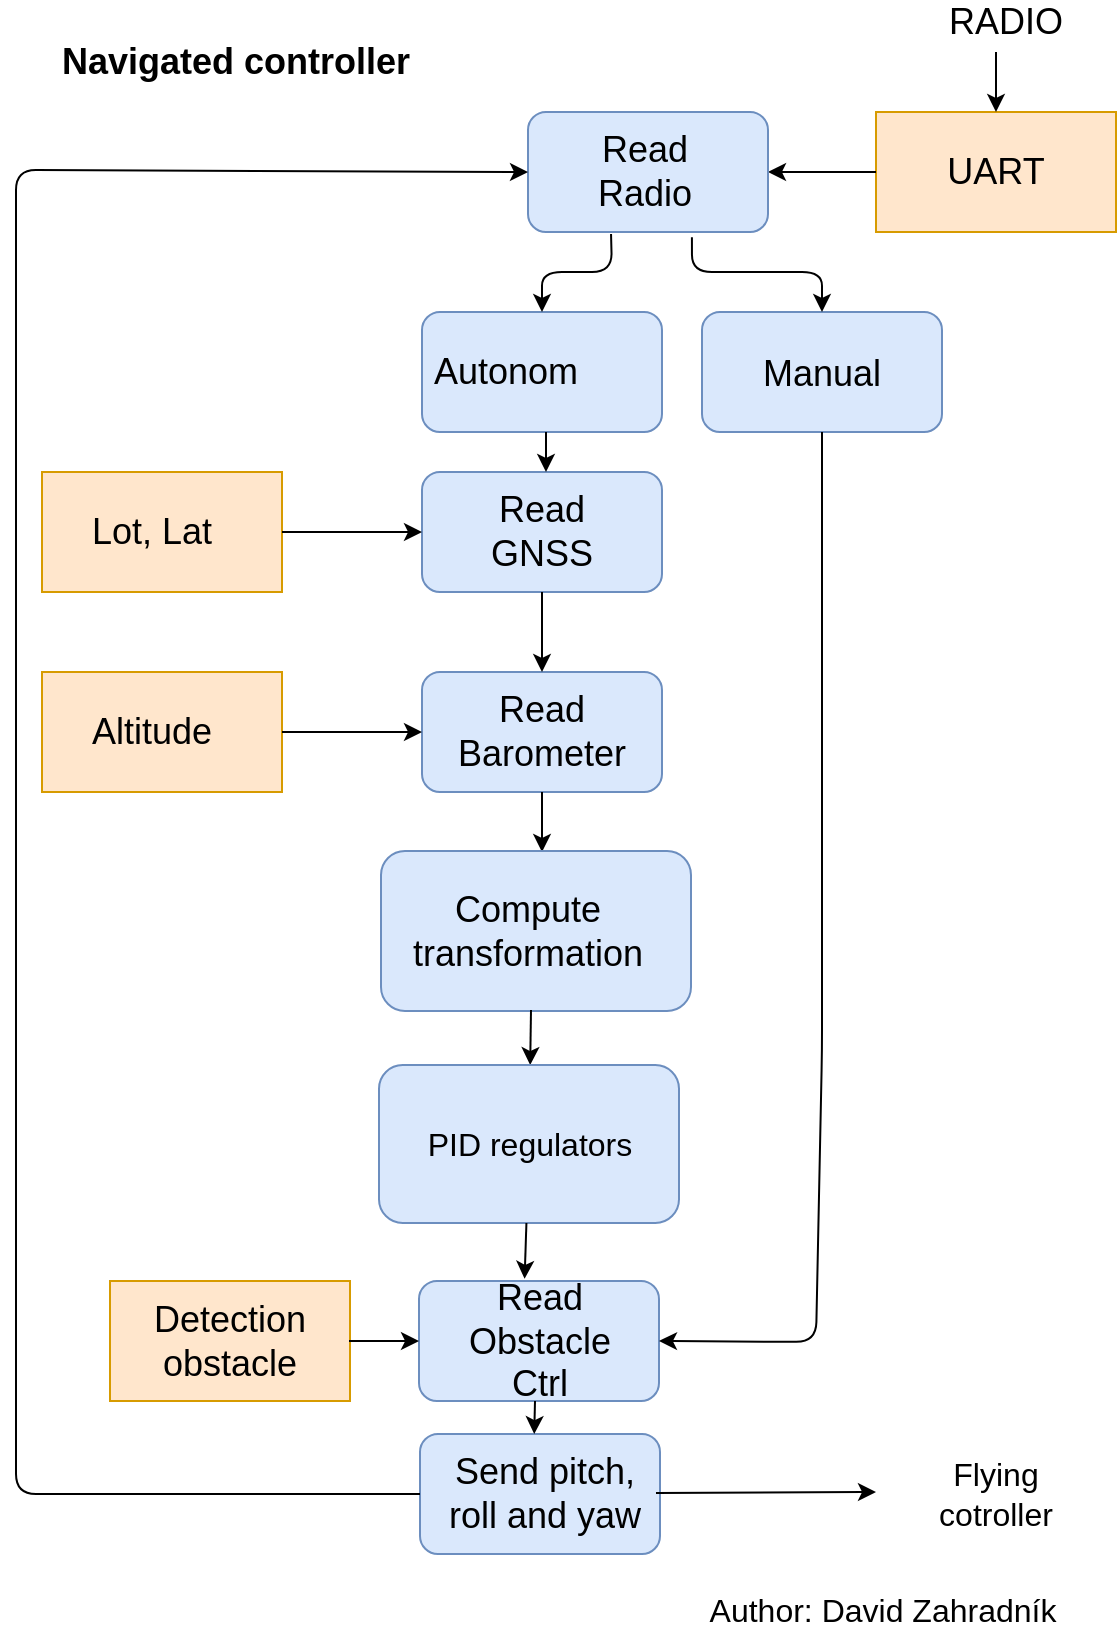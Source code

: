 <mxfile version="10.6.6" type="device"><diagram id="xAo_21kwnPCvGGwEMOBH" name="Page-1"><mxGraphModel dx="3780" dy="1920" grid="1" gridSize="10" guides="1" tooltips="1" connect="1" arrows="1" fold="1" page="1" pageScale="1" pageWidth="583" pageHeight="827" math="0" shadow="0"><root><mxCell id="0"/><mxCell id="1" parent="0"/><mxCell id="x9TfYi8xu16P-HhCGY_M-1" value="Navigated controller" style="text;html=1;strokeColor=none;fillColor=none;align=center;verticalAlign=middle;whiteSpace=wrap;rounded=0;fontSize=18;fontStyle=1" parent="1" vertex="1"><mxGeometry x="40" y="21" width="200" height="30" as="geometry"/></mxCell><mxCell id="x9TfYi8xu16P-HhCGY_M-2" value="UART" style="rounded=0;whiteSpace=wrap;html=1;fontSize=18;fillColor=#ffe6cc;strokeColor=#d79b00;" parent="1" vertex="1"><mxGeometry x="460" y="61" width="120" height="60" as="geometry"/></mxCell><mxCell id="x9TfYi8xu16P-HhCGY_M-3" value="" style="rounded=1;whiteSpace=wrap;html=1;fontSize=18;fillColor=#dae8fc;strokeColor=#6c8ebf;" parent="1" vertex="1"><mxGeometry x="233" y="241" width="120" height="60" as="geometry"/></mxCell><mxCell id="x9TfYi8xu16P-HhCGY_M-4" value="" style="rounded=0;whiteSpace=wrap;html=1;fontSize=18;fillColor=#ffe6cc;strokeColor=#d79b00;" parent="1" vertex="1"><mxGeometry x="43" y="241" width="120" height="60" as="geometry"/></mxCell><mxCell id="x9TfYi8xu16P-HhCGY_M-5" value="" style="rounded=1;whiteSpace=wrap;html=1;fontSize=18;fillColor=#dae8fc;strokeColor=#6c8ebf;" parent="1" vertex="1"><mxGeometry x="233" y="341" width="120" height="60" as="geometry"/></mxCell><mxCell id="x9TfYi8xu16P-HhCGY_M-6" value="" style="rounded=0;whiteSpace=wrap;html=1;fontSize=18;fillColor=#ffe6cc;strokeColor=#d79b00;" parent="1" vertex="1"><mxGeometry x="43" y="341" width="120" height="60" as="geometry"/></mxCell><mxCell id="x9TfYi8xu16P-HhCGY_M-7" value="Lot, Lat" style="text;html=1;strokeColor=none;fillColor=none;align=center;verticalAlign=middle;whiteSpace=wrap;rounded=0;fontSize=18;" parent="1" vertex="1"><mxGeometry x="63" y="261" width="70" height="20" as="geometry"/></mxCell><mxCell id="x9TfYi8xu16P-HhCGY_M-8" value="Altitude" style="text;html=1;strokeColor=none;fillColor=none;align=center;verticalAlign=middle;whiteSpace=wrap;rounded=0;fontSize=18;" parent="1" vertex="1"><mxGeometry x="78" y="361" width="40" height="20" as="geometry"/></mxCell><mxCell id="x9TfYi8xu16P-HhCGY_M-9" value="Read GNSS" style="text;html=1;strokeColor=none;fillColor=none;align=center;verticalAlign=middle;whiteSpace=wrap;rounded=0;fontSize=18;" parent="1" vertex="1"><mxGeometry x="273" y="261" width="40" height="20" as="geometry"/></mxCell><mxCell id="x9TfYi8xu16P-HhCGY_M-10" value="Read Barometer" style="text;html=1;strokeColor=none;fillColor=none;align=center;verticalAlign=middle;whiteSpace=wrap;rounded=0;fontSize=18;" parent="1" vertex="1"><mxGeometry x="253" y="361" width="80" height="20" as="geometry"/></mxCell><mxCell id="x9TfYi8xu16P-HhCGY_M-11" value="" style="rounded=1;whiteSpace=wrap;html=1;fontSize=18;fillColor=#dae8fc;strokeColor=#6c8ebf;" parent="1" vertex="1"><mxGeometry x="231.5" y="645.5" width="120" height="60" as="geometry"/></mxCell><mxCell id="x9TfYi8xu16P-HhCGY_M-12" value="" style="rounded=0;whiteSpace=wrap;html=1;fontSize=18;fillColor=#ffe6cc;strokeColor=#d79b00;" parent="1" vertex="1"><mxGeometry x="77" y="645.5" width="120" height="60" as="geometry"/></mxCell><mxCell id="x9TfYi8xu16P-HhCGY_M-13" value="Detection obstacle" style="text;html=1;strokeColor=none;fillColor=none;align=center;verticalAlign=middle;whiteSpace=wrap;rounded=0;fontSize=18;" parent="1" vertex="1"><mxGeometry x="117" y="665.5" width="40" height="20" as="geometry"/></mxCell><mxCell id="x9TfYi8xu16P-HhCGY_M-14" value="Read Obstacle Ctrl" style="text;html=1;strokeColor=none;fillColor=none;align=center;verticalAlign=middle;whiteSpace=wrap;rounded=0;fontSize=18;" parent="1" vertex="1"><mxGeometry x="251.5" y="665.5" width="80" height="20" as="geometry"/></mxCell><mxCell id="x9TfYi8xu16P-HhCGY_M-15" value="" style="endArrow=classic;html=1;fontSize=18;exitX=1;exitY=0.5;exitDx=0;exitDy=0;" parent="1" source="x9TfYi8xu16P-HhCGY_M-4" target="x9TfYi8xu16P-HhCGY_M-3" edge="1"><mxGeometry width="50" height="50" relative="1" as="geometry"><mxPoint x="143" y="291" as="sourcePoint"/><mxPoint x="193" y="241" as="targetPoint"/></mxGeometry></mxCell><mxCell id="x9TfYi8xu16P-HhCGY_M-16" value="" style="endArrow=classic;html=1;fontSize=18;entryX=0;entryY=0.5;entryDx=0;entryDy=0;exitX=1;exitY=0.5;exitDx=0;exitDy=0;" parent="1" source="x9TfYi8xu16P-HhCGY_M-6" edge="1" target="x9TfYi8xu16P-HhCGY_M-5"><mxGeometry width="50" height="50" relative="1" as="geometry"><mxPoint x="440" y="371" as="sourcePoint"/><mxPoint x="360" y="371" as="targetPoint"/></mxGeometry></mxCell><mxCell id="x9TfYi8xu16P-HhCGY_M-17" value="" style="endArrow=classic;html=1;fontSize=18;" parent="1" edge="1"><mxGeometry width="50" height="50" relative="1" as="geometry"><mxPoint x="196.5" y="675.5" as="sourcePoint"/><mxPoint x="231.5" y="675.55" as="targetPoint"/></mxGeometry></mxCell><mxCell id="x9TfYi8xu16P-HhCGY_M-18" value="" style="endArrow=classic;html=1;fontSize=18;entryX=1;entryY=0.5;entryDx=0;entryDy=0;" parent="1" source="x9TfYi8xu16P-HhCGY_M-2" target="3daZT3sMBFWmRPc2dDIx-7" edge="1"><mxGeometry width="50" height="50" relative="1" as="geometry"><mxPoint x="256.5" y="121" as="sourcePoint"/><mxPoint x="486.5" y="91" as="targetPoint"/></mxGeometry></mxCell><mxCell id="x9TfYi8xu16P-HhCGY_M-19" value="" style="endArrow=classic;html=1;fontSize=18;entryX=0.5;entryY=0;entryDx=0;entryDy=0;exitX=0.5;exitY=1;exitDx=0;exitDy=0;" parent="1" source="x9TfYi8xu16P-HhCGY_M-3" target="x9TfYi8xu16P-HhCGY_M-5" edge="1"><mxGeometry width="50" height="50" relative="1" as="geometry"><mxPoint x="313" y="331" as="sourcePoint"/><mxPoint x="302.857" y="250.857" as="targetPoint"/></mxGeometry></mxCell><mxCell id="x9TfYi8xu16P-HhCGY_M-20" value="" style="endArrow=classic;html=1;fontSize=18;exitX=0.5;exitY=1;exitDx=0;exitDy=0;" parent="1" edge="1"><mxGeometry width="50" height="50" relative="1" as="geometry"><mxPoint x="293" y="401" as="sourcePoint"/><mxPoint x="293" y="431" as="targetPoint"/></mxGeometry></mxCell><mxCell id="x9TfYi8xu16P-HhCGY_M-22" value="" style="endArrow=classic;html=1;fontSize=18;entryX=0.5;entryY=0;entryDx=0;entryDy=0;" parent="1" target="x9TfYi8xu16P-HhCGY_M-2" edge="1"><mxGeometry width="50" height="50" relative="1" as="geometry"><mxPoint x="520" y="31" as="sourcePoint"/><mxPoint x="499.857" y="90.857" as="targetPoint"/></mxGeometry></mxCell><mxCell id="x9TfYi8xu16P-HhCGY_M-23" value="RADIO" style="text;html=1;strokeColor=none;fillColor=none;align=center;verticalAlign=middle;whiteSpace=wrap;rounded=0;fontSize=18;" parent="1" vertex="1"><mxGeometry x="490" y="11" width="70" height="10" as="geometry"/></mxCell><mxCell id="x9TfYi8xu16P-HhCGY_M-25" value="" style="rounded=1;whiteSpace=wrap;html=1;fontSize=18;fillColor=#dae8fc;strokeColor=#6c8ebf;" parent="1" vertex="1"><mxGeometry x="212.5" y="430.5" width="155" height="80" as="geometry"/></mxCell><mxCell id="x9TfYi8xu16P-HhCGY_M-26" value="Compute transformation" style="text;html=1;strokeColor=none;fillColor=none;align=center;verticalAlign=middle;whiteSpace=wrap;rounded=0;fontSize=18;" parent="1" vertex="1"><mxGeometry x="240" y="460.5" width="92" height="20" as="geometry"/></mxCell><mxCell id="x9TfYi8xu16P-HhCGY_M-30" value="" style="endArrow=classic;html=1;fontSize=18;" parent="1" target="x9TfYi8xu16P-HhCGY_M-38" edge="1"><mxGeometry width="50" height="50" relative="1" as="geometry"><mxPoint x="287.5" y="510" as="sourcePoint"/><mxPoint x="287.5" y="577" as="targetPoint"/></mxGeometry></mxCell><mxCell id="x9TfYi8xu16P-HhCGY_M-38" value="&lt;span style=&quot;font-size: 16px&quot;&gt;PID regulators&lt;/span&gt;" style="rounded=1;whiteSpace=wrap;html=1;strokeWidth=1;fontSize=16;fillColor=#dae8fc;strokeColor=#6c8ebf;fontStyle=0" parent="1" vertex="1"><mxGeometry x="211.5" y="537.5" width="150" height="79" as="geometry"/></mxCell><mxCell id="x9TfYi8xu16P-HhCGY_M-48" value="" style="endArrow=classic;html=1;fontSize=16;fontStyle=0;entryX=0.44;entryY=-0.018;entryDx=0;entryDy=0;entryPerimeter=0;" parent="1" source="x9TfYi8xu16P-HhCGY_M-38" target="x9TfYi8xu16P-HhCGY_M-11" edge="1"><mxGeometry width="50" height="50" relative="1" as="geometry"><mxPoint x="291.815" y="619.5" as="sourcePoint"/><mxPoint x="291.5" y="645.5" as="targetPoint"/><Array as="points"/></mxGeometry></mxCell><mxCell id="x9TfYi8xu16P-HhCGY_M-49" value="Flying cotroller" style="text;html=1;strokeColor=none;fillColor=none;align=center;verticalAlign=middle;whiteSpace=wrap;rounded=0;fontSize=16;" parent="1" vertex="1"><mxGeometry x="480" y="742" width="80" height="20" as="geometry"/></mxCell><mxCell id="3daZT3sMBFWmRPc2dDIx-3" value="" style="rounded=1;whiteSpace=wrap;html=1;fontSize=18;fillColor=#dae8fc;strokeColor=#6c8ebf;" parent="1" vertex="1"><mxGeometry x="233" y="161" width="120" height="60" as="geometry"/></mxCell><mxCell id="3daZT3sMBFWmRPc2dDIx-4" value="Autonom" style="text;html=1;strokeColor=none;fillColor=none;align=center;verticalAlign=middle;whiteSpace=wrap;rounded=0;fontSize=18;" parent="1" vertex="1"><mxGeometry x="273" y="181" width="3" height="20" as="geometry"/></mxCell><mxCell id="3daZT3sMBFWmRPc2dDIx-5" value="" style="rounded=1;whiteSpace=wrap;html=1;fontSize=18;fillColor=#dae8fc;strokeColor=#6c8ebf;" parent="1" vertex="1"><mxGeometry x="373" y="161" width="120" height="60" as="geometry"/></mxCell><mxCell id="3daZT3sMBFWmRPc2dDIx-6" value="Manual" style="text;html=1;strokeColor=none;fillColor=none;align=center;verticalAlign=middle;whiteSpace=wrap;rounded=0;fontSize=18;" parent="1" vertex="1"><mxGeometry x="413" y="182" width="40" height="19" as="geometry"/></mxCell><mxCell id="3daZT3sMBFWmRPc2dDIx-7" value="" style="rounded=1;whiteSpace=wrap;html=1;fontSize=18;fillColor=#dae8fc;strokeColor=#6c8ebf;" parent="1" vertex="1"><mxGeometry x="286" y="61" width="120" height="60" as="geometry"/></mxCell><mxCell id="3daZT3sMBFWmRPc2dDIx-8" value="Read Radio" style="text;html=1;strokeColor=none;fillColor=none;align=center;verticalAlign=middle;whiteSpace=wrap;rounded=0;fontSize=18;" parent="1" vertex="1"><mxGeometry x="326" y="81" width="37" height="20" as="geometry"/></mxCell><mxCell id="3daZT3sMBFWmRPc2dDIx-9" value="" style="endArrow=classic;html=1;fontSize=18;entryX=0.5;entryY=0;entryDx=0;entryDy=0;exitX=0.346;exitY=1.016;exitDx=0;exitDy=0;exitPerimeter=0;" parent="1" source="3daZT3sMBFWmRPc2dDIx-7" target="3daZT3sMBFWmRPc2dDIx-3" edge="1"><mxGeometry width="50" height="50" relative="1" as="geometry"><mxPoint x="596.5" y="41" as="sourcePoint"/><mxPoint x="596.759" y="70.897" as="targetPoint"/><Array as="points"><mxPoint x="328" y="141"/><mxPoint x="293" y="141"/></Array></mxGeometry></mxCell><mxCell id="3daZT3sMBFWmRPc2dDIx-10" value="" style="endArrow=classic;html=1;fontSize=18;entryX=0.5;entryY=0;entryDx=0;entryDy=0;exitX=0.683;exitY=1.044;exitDx=0;exitDy=0;exitPerimeter=0;" parent="1" source="3daZT3sMBFWmRPc2dDIx-7" target="3daZT3sMBFWmRPc2dDIx-5" edge="1"><mxGeometry width="50" height="50" relative="1" as="geometry"><mxPoint x="384.345" y="132.276" as="sourcePoint"/><mxPoint x="302.966" y="170.897" as="targetPoint"/><Array as="points"><mxPoint x="368" y="141"/><mxPoint x="433" y="141"/></Array></mxGeometry></mxCell><mxCell id="3daZT3sMBFWmRPc2dDIx-12" value="" style="endArrow=classic;html=1;fontSize=18;" parent="1" edge="1"><mxGeometry width="50" height="50" relative="1" as="geometry"><mxPoint x="295" y="221" as="sourcePoint"/><mxPoint x="295" y="241" as="targetPoint"/><Array as="points"><mxPoint x="295" y="231"/></Array></mxGeometry></mxCell><mxCell id="3daZT3sMBFWmRPc2dDIx-14" value="" style="rounded=1;whiteSpace=wrap;html=1;fontSize=18;fillColor=#dae8fc;strokeColor=#6c8ebf;" parent="1" vertex="1"><mxGeometry x="232" y="722" width="120" height="60" as="geometry"/></mxCell><mxCell id="3daZT3sMBFWmRPc2dDIx-15" value="Send pitch, roll and yaw" style="text;html=1;strokeColor=none;fillColor=none;align=center;verticalAlign=middle;whiteSpace=wrap;rounded=0;fontSize=18;" parent="1" vertex="1"><mxGeometry x="239" y="736" width="111" height="31" as="geometry"/></mxCell><mxCell id="3daZT3sMBFWmRPc2dDIx-16" value="" style="endArrow=classic;html=1;fontSize=16;fontStyle=0;entryX=0.476;entryY=0.001;entryDx=0;entryDy=0;entryPerimeter=0;" parent="1" target="3daZT3sMBFWmRPc2dDIx-14" edge="1"><mxGeometry width="50" height="50" relative="1" as="geometry"><mxPoint x="289.5" y="705.5" as="sourcePoint"/><mxPoint x="298.929" y="651.929" as="targetPoint"/><Array as="points"/></mxGeometry></mxCell><mxCell id="3daZT3sMBFWmRPc2dDIx-17" value="" style="endArrow=classic;html=1;fontSize=16;fontStyle=0;exitX=1;exitY=0.5;exitDx=0;exitDy=0;" parent="1" source="3daZT3sMBFWmRPc2dDIx-15" edge="1"><mxGeometry width="50" height="50" relative="1" as="geometry"><mxPoint x="299.5" y="715.5" as="sourcePoint"/><mxPoint x="460" y="751" as="targetPoint"/><Array as="points"/></mxGeometry></mxCell><mxCell id="3daZT3sMBFWmRPc2dDIx-18" value="" style="endArrow=classic;html=1;fontSize=18;exitX=0.5;exitY=1;exitDx=0;exitDy=0;entryX=1;entryY=0.5;entryDx=0;entryDy=0;" parent="1" source="3daZT3sMBFWmRPc2dDIx-5" edge="1" target="x9TfYi8xu16P-HhCGY_M-11"><mxGeometry width="50" height="50" relative="1" as="geometry"><mxPoint x="380" y="590.5" as="sourcePoint"/><mxPoint x="357.5" y="980" as="targetPoint"/><Array as="points"><mxPoint x="433" y="530"/><mxPoint x="430" y="676"/></Array></mxGeometry></mxCell><mxCell id="3daZT3sMBFWmRPc2dDIx-21" value="" style="endArrow=classic;html=1;fontSize=16;fontStyle=0;entryX=0;entryY=0.5;entryDx=0;entryDy=0;exitX=0;exitY=0.5;exitDx=0;exitDy=0;" parent="1" source="3daZT3sMBFWmRPc2dDIx-14" target="3daZT3sMBFWmRPc2dDIx-7" edge="1"><mxGeometry width="50" height="50" relative="1" as="geometry"><mxPoint x="217.5" y="752" as="sourcePoint"/><mxPoint x="117.5" y="200" as="targetPoint"/><Array as="points"><mxPoint x="30" y="752"/><mxPoint x="30" y="90"/></Array></mxGeometry></mxCell><mxCell id="3daZT3sMBFWmRPc2dDIx-23" value="Author: David Zahradník" style="text;html=1;strokeColor=none;fillColor=none;align=center;verticalAlign=middle;whiteSpace=wrap;rounded=0;fontSize=16;" parent="1" vertex="1"><mxGeometry x="353" y="800" width="221" height="20" as="geometry"/></mxCell></root></mxGraphModel></diagram></mxfile>